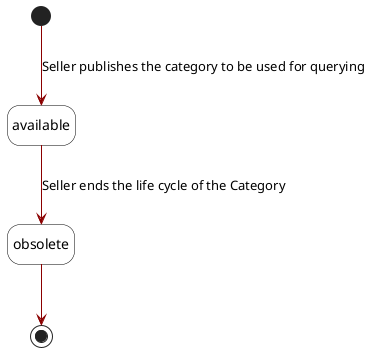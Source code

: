 @startuml
skinparam state {
    BackgroundColor White
    BorderColor Black
    ArrowColor DarkRed
    shadowing true
}
hide empty description

''' diagram'''
[*] -d-> available :  Seller publishes the category to be used for querying
available -d-> obsolete : Seller ends the life cycle of the Category
obsolete --> [*]

@enduml